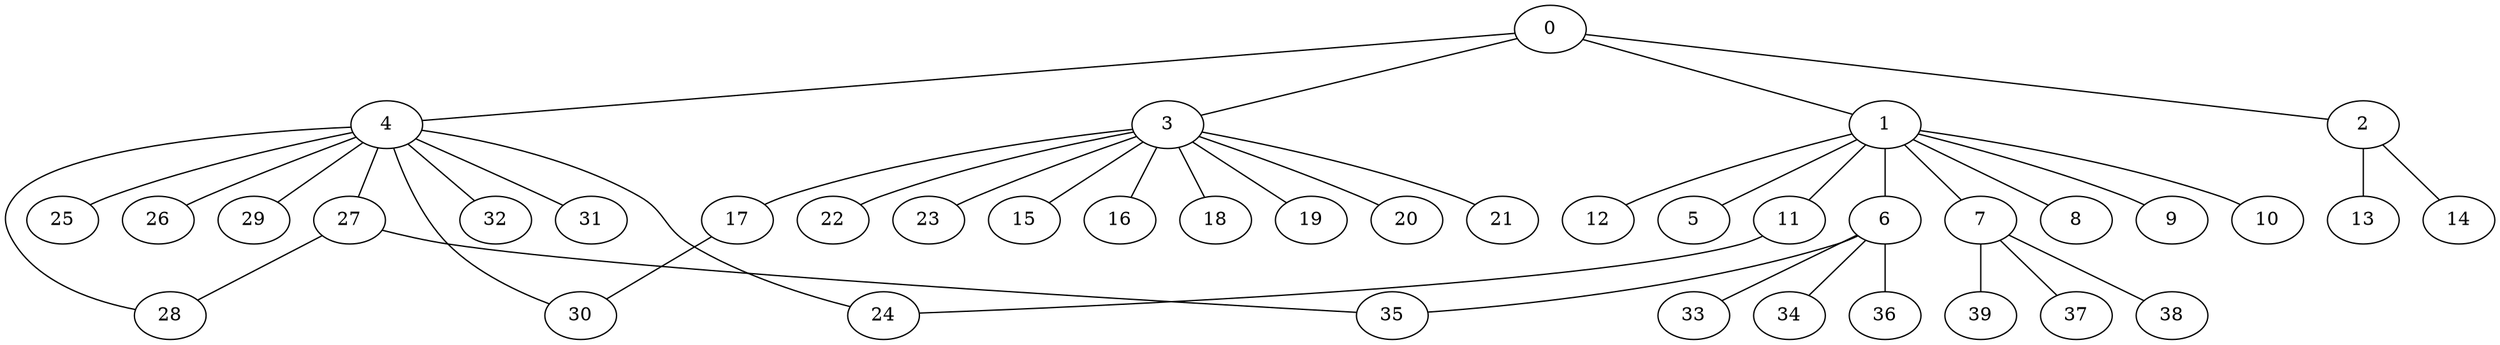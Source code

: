 
graph graphname {
    0 -- 1
0 -- 2
0 -- 3
0 -- 4
1 -- 5
1 -- 6
1 -- 7
1 -- 8
1 -- 9
1 -- 10
1 -- 11
1 -- 12
2 -- 13
2 -- 14
3 -- 15
3 -- 16
3 -- 17
3 -- 18
3 -- 19
3 -- 20
3 -- 21
3 -- 22
3 -- 23
4 -- 32
4 -- 24
4 -- 25
4 -- 26
4 -- 27
4 -- 28
4 -- 29
4 -- 30
4 -- 31
6 -- 34
6 -- 35
6 -- 36
6 -- 33
7 -- 37
7 -- 38
7 -- 39
11 -- 24
17 -- 30
27 -- 28
27 -- 35

}
